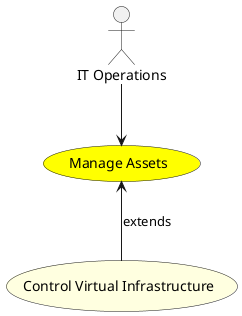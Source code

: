 @startuml


usecase "Manage Assets" as ManageAssets #yellow

Actor "IT Operations" as ITOperations

ITOperations --> ManageAssets





usecase "Control Virtual Infrastructure" as ControlVirtualInfrastructure #lightyellow

ManageAssets <-- ControlVirtualInfrastructure : extends







@enduml

